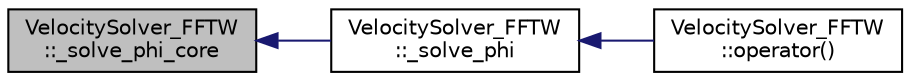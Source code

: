 digraph "VelocitySolver_FFTW::_solve_phi_core"
{
  edge [fontname="Helvetica",fontsize="10",labelfontname="Helvetica",labelfontsize="10"];
  node [fontname="Helvetica",fontsize="10",shape=record];
  rankdir="LR";
  Node1 [label="VelocitySolver_FFTW\l::_solve_phi_core",height=0.2,width=0.4,color="black", fillcolor="grey75", style="filled", fontcolor="black"];
  Node1 -> Node2 [dir="back",color="midnightblue",fontsize="10",style="solid",fontname="Helvetica"];
  Node2 [label="VelocitySolver_FFTW\l::_solve_phi",height=0.2,width=0.4,color="black", fillcolor="white", style="filled",URL="$class_velocity_solver___f_f_t_w.html#a58ab8fe9aebab8bbdb516fdfd527848a"];
  Node2 -> Node3 [dir="back",color="midnightblue",fontsize="10",style="solid",fontname="Helvetica"];
  Node3 [label="VelocitySolver_FFTW\l::operator()",height=0.2,width=0.4,color="black", fillcolor="white", style="filled",URL="$class_velocity_solver___f_f_t_w.html#a95cbb50d8bfc937b4d9bcd9a97b7228f"];
}
